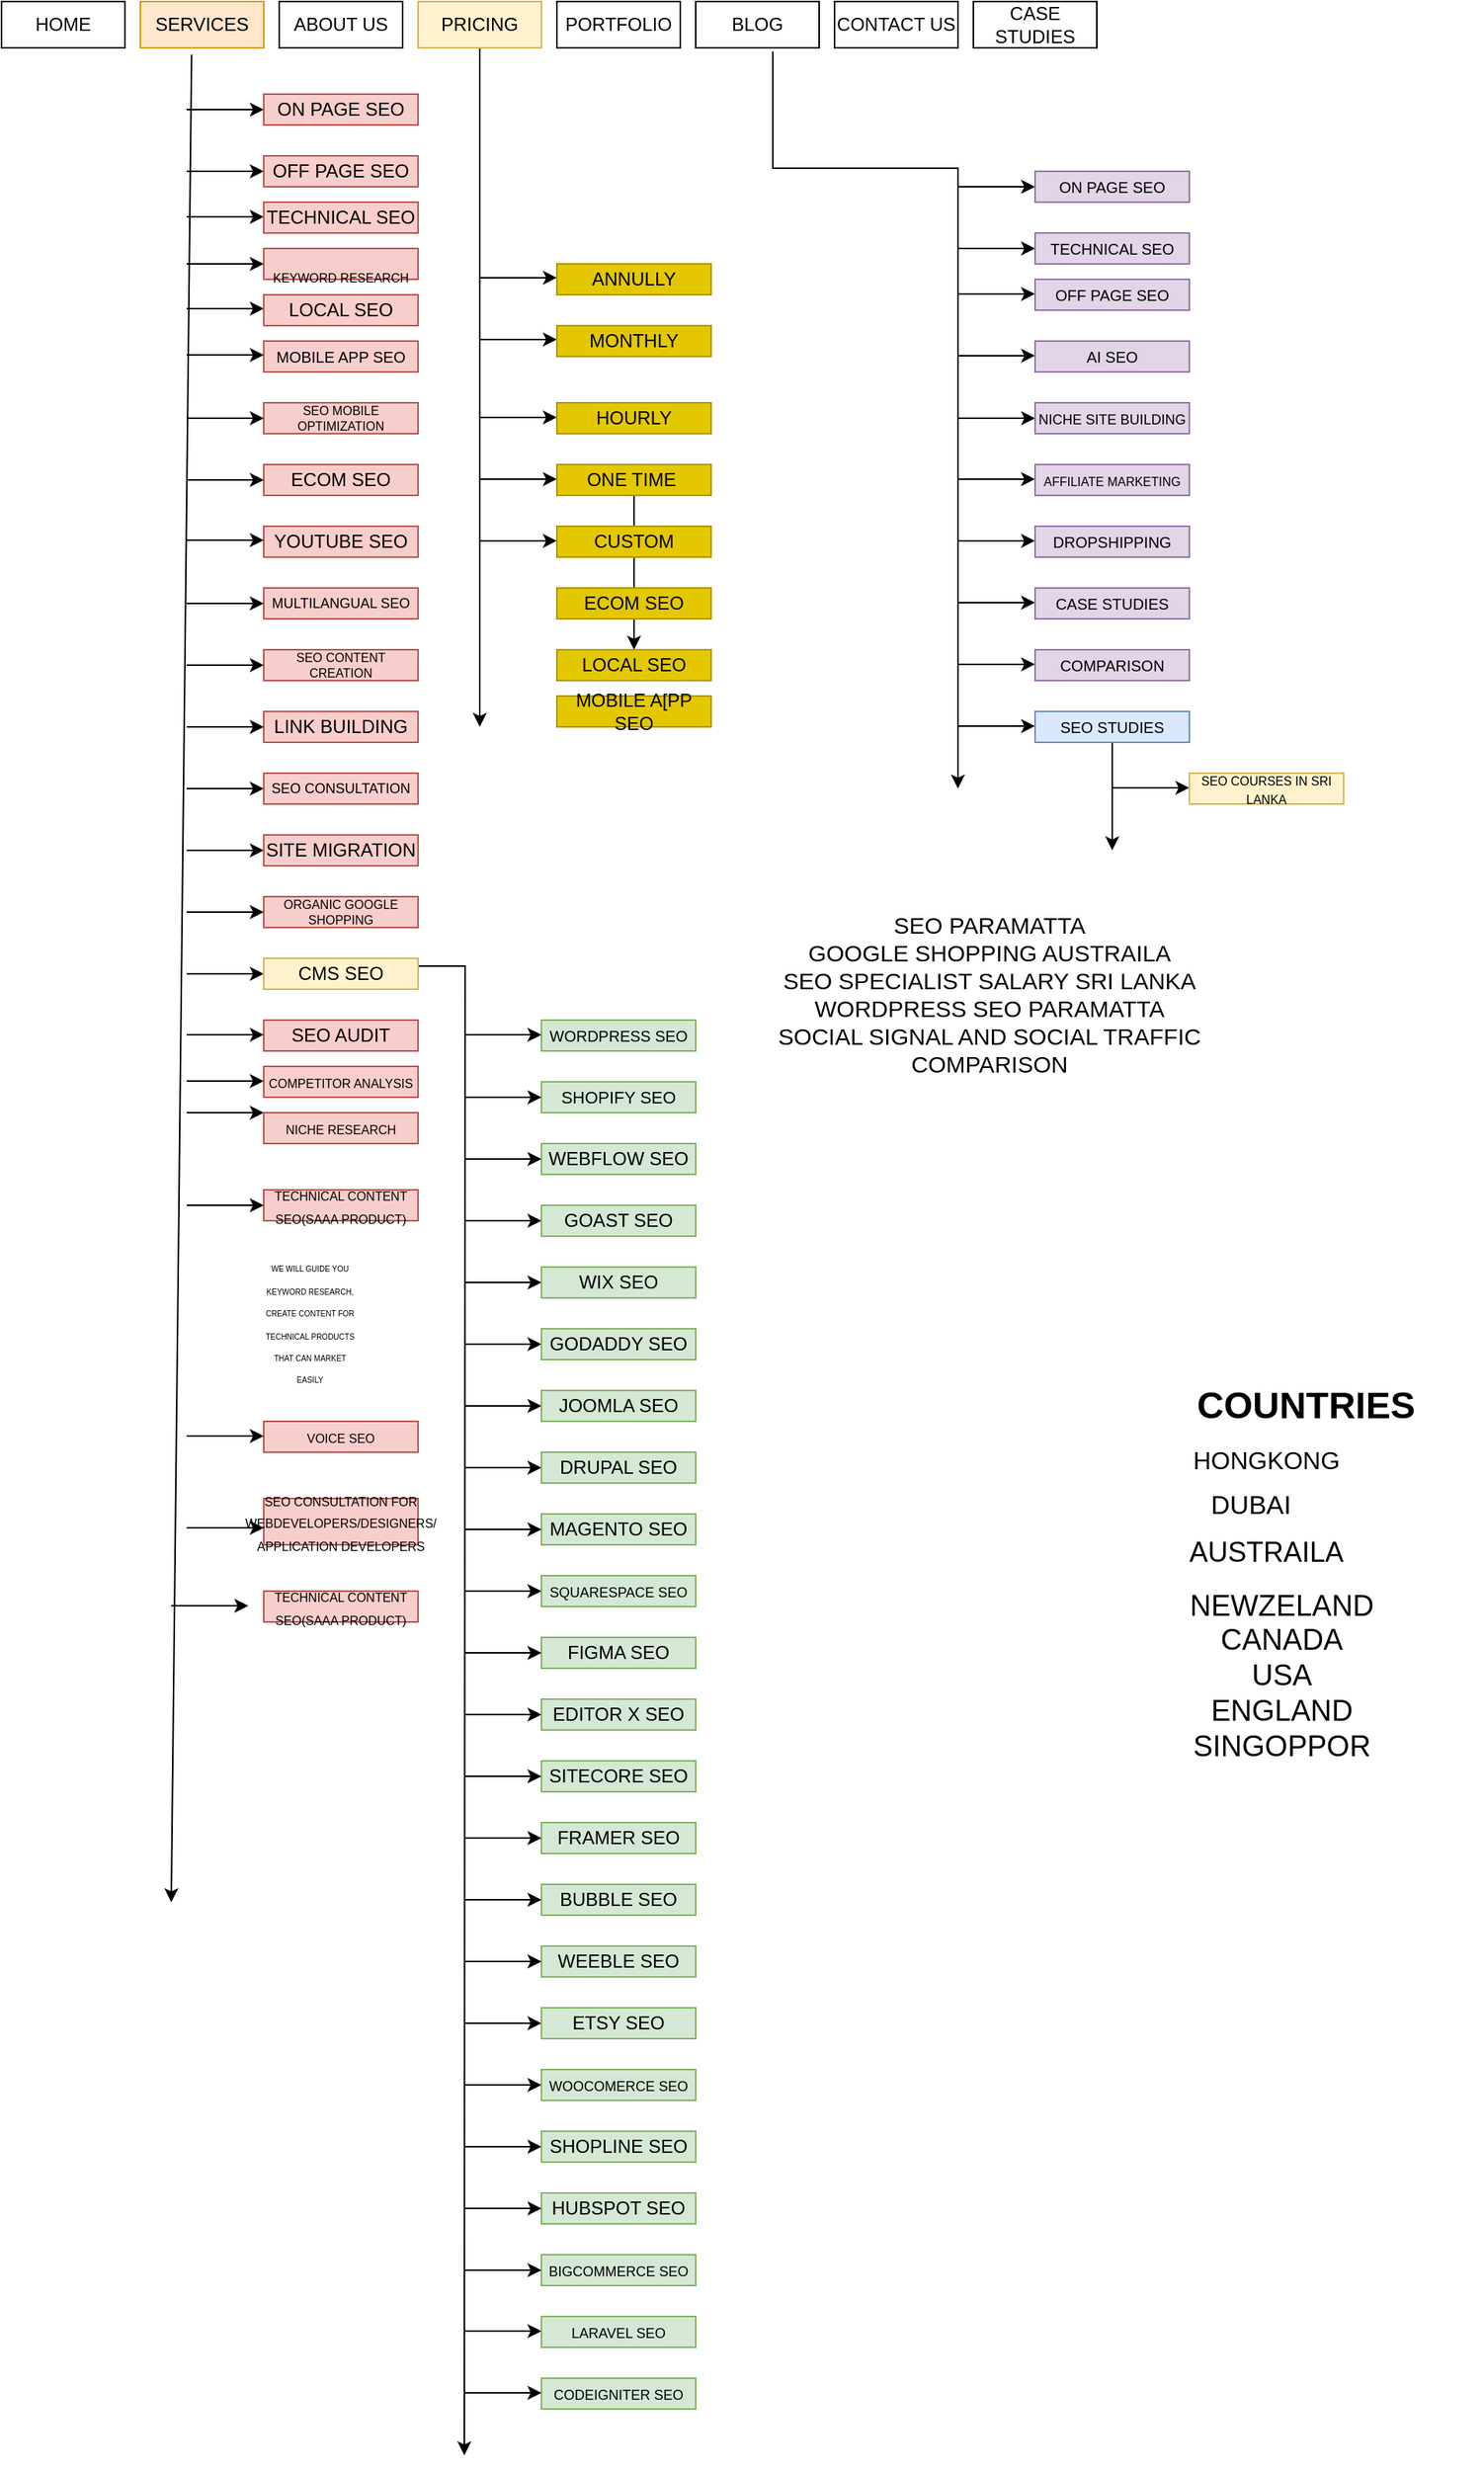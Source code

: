 <mxfile version="21.7.5" type="github">
  <diagram name="Page-1" id="RpTZslzkCFI3pRHdKqbf">
    <mxGraphModel dx="1050" dy="542" grid="1" gridSize="10" guides="1" tooltips="1" connect="1" arrows="1" fold="1" page="1" pageScale="1" pageWidth="850" pageHeight="1100" math="0" shadow="0">
      <root>
        <mxCell id="0" />
        <mxCell id="1" parent="0" />
        <mxCell id="xX3q37tiKqPKfBjapllN-1" value="HOME" style="rounded=0;whiteSpace=wrap;html=1;" parent="1" vertex="1">
          <mxGeometry x="10" y="50" width="80" height="30" as="geometry" />
        </mxCell>
        <mxCell id="xX3q37tiKqPKfBjapllN-2" value="SERVICES" style="rounded=0;whiteSpace=wrap;html=1;fillColor=#ffe6cc;strokeColor=#d79b00;" parent="1" vertex="1">
          <mxGeometry x="100" y="50" width="80" height="30" as="geometry" />
        </mxCell>
        <mxCell id="xX3q37tiKqPKfBjapllN-3" value="ABOUT US" style="rounded=0;whiteSpace=wrap;html=1;" parent="1" vertex="1">
          <mxGeometry x="190" y="50" width="80" height="30" as="geometry" />
        </mxCell>
        <mxCell id="xX3q37tiKqPKfBjapllN-167" style="edgeStyle=orthogonalEdgeStyle;rounded=0;orthogonalLoop=1;jettySize=auto;html=1;" parent="1" source="xX3q37tiKqPKfBjapllN-6" edge="1">
          <mxGeometry relative="1" as="geometry">
            <mxPoint x="320" y="520" as="targetPoint" />
          </mxGeometry>
        </mxCell>
        <mxCell id="xX3q37tiKqPKfBjapllN-6" value="PRICING" style="rounded=0;whiteSpace=wrap;html=1;fillColor=#fff2cc;strokeColor=#d6b656;" parent="1" vertex="1">
          <mxGeometry x="280" y="50" width="80" height="30" as="geometry" />
        </mxCell>
        <mxCell id="xX3q37tiKqPKfBjapllN-7" value="PORTFOLIO" style="rounded=0;whiteSpace=wrap;html=1;" parent="1" vertex="1">
          <mxGeometry x="370" y="50" width="80" height="30" as="geometry" />
        </mxCell>
        <mxCell id="xX3q37tiKqPKfBjapllN-131" style="edgeStyle=orthogonalEdgeStyle;rounded=0;orthogonalLoop=1;jettySize=auto;html=1;" parent="1" edge="1">
          <mxGeometry relative="1" as="geometry">
            <mxPoint x="630" y="560" as="targetPoint" />
            <mxPoint x="510" y="82.48" as="sourcePoint" />
            <Array as="points">
              <mxPoint x="510" y="158" />
              <mxPoint x="630" y="158" />
              <mxPoint x="630" y="530" />
            </Array>
          </mxGeometry>
        </mxCell>
        <mxCell id="xX3q37tiKqPKfBjapllN-9" value="BLOG" style="rounded=0;whiteSpace=wrap;html=1;" parent="1" vertex="1">
          <mxGeometry x="460" y="50" width="80" height="30" as="geometry" />
        </mxCell>
        <mxCell id="xX3q37tiKqPKfBjapllN-10" value="CONTACT US" style="rounded=0;whiteSpace=wrap;html=1;" parent="1" vertex="1">
          <mxGeometry x="550" y="50" width="80" height="30" as="geometry" />
        </mxCell>
        <mxCell id="xX3q37tiKqPKfBjapllN-11" value="CASE STUDIES" style="rounded=0;whiteSpace=wrap;html=1;" parent="1" vertex="1">
          <mxGeometry x="640" y="50" width="80" height="30" as="geometry" />
        </mxCell>
        <mxCell id="xX3q37tiKqPKfBjapllN-22" value="" style="endArrow=classic;html=1;rounded=0;exitX=0.415;exitY=1.147;exitDx=0;exitDy=0;exitPerimeter=0;" parent="1" source="xX3q37tiKqPKfBjapllN-2" edge="1">
          <mxGeometry width="50" height="50" relative="1" as="geometry">
            <mxPoint x="140" y="420" as="sourcePoint" />
            <mxPoint x="120" y="1281.6" as="targetPoint" />
          </mxGeometry>
        </mxCell>
        <mxCell id="xX3q37tiKqPKfBjapllN-24" value="" style="endArrow=classic;html=1;rounded=0;" parent="1" edge="1">
          <mxGeometry width="50" height="50" relative="1" as="geometry">
            <mxPoint x="130" y="120" as="sourcePoint" />
            <mxPoint x="180" y="120" as="targetPoint" />
          </mxGeometry>
        </mxCell>
        <mxCell id="xX3q37tiKqPKfBjapllN-25" value="" style="endArrow=classic;html=1;rounded=0;" parent="1" edge="1">
          <mxGeometry width="50" height="50" relative="1" as="geometry">
            <mxPoint x="130" y="160" as="sourcePoint" />
            <mxPoint x="180" y="160" as="targetPoint" />
          </mxGeometry>
        </mxCell>
        <mxCell id="xX3q37tiKqPKfBjapllN-27" value="" style="endArrow=classic;html=1;rounded=0;" parent="1" edge="1">
          <mxGeometry width="50" height="50" relative="1" as="geometry">
            <mxPoint x="130" y="249" as="sourcePoint" />
            <mxPoint x="180" y="249" as="targetPoint" />
          </mxGeometry>
        </mxCell>
        <mxCell id="xX3q37tiKqPKfBjapllN-28" value="" style="endArrow=classic;html=1;rounded=0;" parent="1" edge="1">
          <mxGeometry width="50" height="50" relative="1" as="geometry">
            <mxPoint x="130" y="189.5" as="sourcePoint" />
            <mxPoint x="180" y="189.5" as="targetPoint" />
          </mxGeometry>
        </mxCell>
        <mxCell id="xX3q37tiKqPKfBjapllN-32" value="ON PAGE SEO" style="rounded=0;whiteSpace=wrap;html=1;fillColor=#f8cecc;strokeColor=#b85450;" parent="1" vertex="1">
          <mxGeometry x="180" y="110" width="100" height="20" as="geometry" />
        </mxCell>
        <mxCell id="xX3q37tiKqPKfBjapllN-33" value="OFF PAGE SEO" style="rounded=0;whiteSpace=wrap;html=1;fillColor=#f8cecc;strokeColor=#b85450;" parent="1" vertex="1">
          <mxGeometry x="180" y="150" width="100" height="20" as="geometry" />
        </mxCell>
        <mxCell id="xX3q37tiKqPKfBjapllN-34" value="LOCAL SEO" style="rounded=0;whiteSpace=wrap;html=1;fillColor=#f8cecc;strokeColor=#b85450;" parent="1" vertex="1">
          <mxGeometry x="180" y="240" width="100" height="20" as="geometry" />
        </mxCell>
        <mxCell id="xX3q37tiKqPKfBjapllN-35" value="MULTILANGUAL SEO" style="rounded=0;whiteSpace=wrap;html=1;fontSize=9;fillColor=#f8cecc;strokeColor=#b85450;" parent="1" vertex="1">
          <mxGeometry x="180" y="430" width="100" height="20" as="geometry" />
        </mxCell>
        <mxCell id="xX3q37tiKqPKfBjapllN-36" value="YOUTUBE SEO" style="rounded=0;whiteSpace=wrap;html=1;fillColor=#f8cecc;strokeColor=#b85450;" parent="1" vertex="1">
          <mxGeometry x="180" y="390" width="100" height="20" as="geometry" />
        </mxCell>
        <mxCell id="xX3q37tiKqPKfBjapllN-37" value="TECHNICAL SEO" style="rounded=0;whiteSpace=wrap;html=1;fillColor=#f8cecc;strokeColor=#b85450;" parent="1" vertex="1">
          <mxGeometry x="180" y="180" width="100" height="20" as="geometry" />
        </mxCell>
        <mxCell id="xX3q37tiKqPKfBjapllN-38" value="ECOM SEO" style="rounded=0;whiteSpace=wrap;html=1;fillColor=#f8cecc;strokeColor=#b85450;" parent="1" vertex="1">
          <mxGeometry x="180" y="350" width="100" height="20" as="geometry" />
        </mxCell>
        <mxCell id="xX3q37tiKqPKfBjapllN-39" value="LINK BUILDING" style="rounded=0;whiteSpace=wrap;html=1;fillColor=#f8cecc;strokeColor=#b85450;" parent="1" vertex="1">
          <mxGeometry x="180" y="510" width="100" height="20" as="geometry" />
        </mxCell>
        <mxCell id="xX3q37tiKqPKfBjapllN-40" value="SEO MOBILE OPTIMIZATION" style="rounded=0;whiteSpace=wrap;html=1;fontSize=8;fillColor=#f8cecc;strokeColor=#b85450;" parent="1" vertex="1">
          <mxGeometry x="180" y="310" width="100" height="20" as="geometry" />
        </mxCell>
        <mxCell id="xX3q37tiKqPKfBjapllN-41" value="SEO CONTENT CREATION" style="rounded=0;whiteSpace=wrap;html=1;fontSize=8;fillColor=#f8cecc;strokeColor=#b85450;" parent="1" vertex="1">
          <mxGeometry x="180" y="470" width="100" height="20" as="geometry" />
        </mxCell>
        <mxCell id="xX3q37tiKqPKfBjapllN-42" value="MOBILE APP SEO" style="rounded=0;whiteSpace=wrap;html=1;fontSize=10;fillColor=#f8cecc;strokeColor=#b85450;" parent="1" vertex="1">
          <mxGeometry x="180" y="270" width="100" height="20" as="geometry" />
        </mxCell>
        <mxCell id="xX3q37tiKqPKfBjapllN-43" value="" style="endArrow=classic;html=1;rounded=0;" parent="1" edge="1">
          <mxGeometry width="50" height="50" relative="1" as="geometry">
            <mxPoint x="130" y="279" as="sourcePoint" />
            <mxPoint x="180" y="279" as="targetPoint" />
          </mxGeometry>
        </mxCell>
        <mxCell id="xX3q37tiKqPKfBjapllN-44" value="" style="endArrow=classic;html=1;rounded=0;" parent="1" edge="1">
          <mxGeometry width="50" height="50" relative="1" as="geometry">
            <mxPoint x="130" y="399" as="sourcePoint" />
            <mxPoint x="180" y="399" as="targetPoint" />
          </mxGeometry>
        </mxCell>
        <mxCell id="xX3q37tiKqPKfBjapllN-45" value="" style="endArrow=classic;html=1;rounded=0;" parent="1" edge="1">
          <mxGeometry width="50" height="50" relative="1" as="geometry">
            <mxPoint x="130" y="440" as="sourcePoint" />
            <mxPoint x="180" y="440" as="targetPoint" />
          </mxGeometry>
        </mxCell>
        <mxCell id="xX3q37tiKqPKfBjapllN-46" value="" style="endArrow=classic;html=1;rounded=0;" parent="1" edge="1">
          <mxGeometry width="50" height="50" relative="1" as="geometry">
            <mxPoint x="130" y="320" as="sourcePoint" />
            <mxPoint x="180" y="320" as="targetPoint" />
          </mxGeometry>
        </mxCell>
        <mxCell id="xX3q37tiKqPKfBjapllN-47" value="" style="endArrow=classic;html=1;rounded=0;" parent="1" edge="1">
          <mxGeometry width="50" height="50" relative="1" as="geometry">
            <mxPoint x="130" y="360" as="sourcePoint" />
            <mxPoint x="180" y="360" as="targetPoint" />
          </mxGeometry>
        </mxCell>
        <mxCell id="xX3q37tiKqPKfBjapllN-48" value="" style="endArrow=classic;html=1;rounded=0;" parent="1" edge="1">
          <mxGeometry width="50" height="50" relative="1" as="geometry">
            <mxPoint x="130" y="480" as="sourcePoint" />
            <mxPoint x="180" y="480" as="targetPoint" />
          </mxGeometry>
        </mxCell>
        <mxCell id="xX3q37tiKqPKfBjapllN-49" value="" style="endArrow=classic;html=1;rounded=0;" parent="1" edge="1">
          <mxGeometry width="50" height="50" relative="1" as="geometry">
            <mxPoint x="130" y="520" as="sourcePoint" />
            <mxPoint x="180" y="520" as="targetPoint" />
          </mxGeometry>
        </mxCell>
        <mxCell id="xX3q37tiKqPKfBjapllN-50" value="" style="endArrow=classic;html=1;rounded=0;" parent="1" edge="1">
          <mxGeometry width="50" height="50" relative="1" as="geometry">
            <mxPoint x="130" y="560" as="sourcePoint" />
            <mxPoint x="180" y="560" as="targetPoint" />
          </mxGeometry>
        </mxCell>
        <mxCell id="xX3q37tiKqPKfBjapllN-52" value="" style="endArrow=classic;html=1;rounded=0;" parent="1" edge="1">
          <mxGeometry width="50" height="50" relative="1" as="geometry">
            <mxPoint x="130" y="640" as="sourcePoint" />
            <mxPoint x="180" y="640" as="targetPoint" />
          </mxGeometry>
        </mxCell>
        <mxCell id="xX3q37tiKqPKfBjapllN-53" value="" style="endArrow=classic;html=1;rounded=0;" parent="1" edge="1">
          <mxGeometry width="50" height="50" relative="1" as="geometry">
            <mxPoint x="130" y="600" as="sourcePoint" />
            <mxPoint x="180" y="600" as="targetPoint" />
          </mxGeometry>
        </mxCell>
        <mxCell id="xX3q37tiKqPKfBjapllN-54" value="" style="endArrow=classic;html=1;rounded=0;" parent="1" edge="1">
          <mxGeometry width="50" height="50" relative="1" as="geometry">
            <mxPoint x="130" y="680" as="sourcePoint" />
            <mxPoint x="180" y="680" as="targetPoint" />
          </mxGeometry>
        </mxCell>
        <mxCell id="xX3q37tiKqPKfBjapllN-55" value="WORDPRESS SEO" style="rounded=0;whiteSpace=wrap;html=1;fontSize=10;fillColor=#d5e8d4;strokeColor=#82b366;" parent="1" vertex="1">
          <mxGeometry x="360" y="710" width="100" height="20" as="geometry" />
        </mxCell>
        <mxCell id="xX3q37tiKqPKfBjapllN-56" value="SHOPIFY SEO" style="rounded=0;whiteSpace=wrap;html=1;fontSize=11;fillColor=#d5e8d4;strokeColor=#82b366;" parent="1" vertex="1">
          <mxGeometry x="360" y="750" width="100" height="20" as="geometry" />
        </mxCell>
        <mxCell id="xX3q37tiKqPKfBjapllN-57" value="SEO CONSULTATION" style="rounded=0;whiteSpace=wrap;html=1;fontSize=9;fillColor=#f8cecc;strokeColor=#b85450;" parent="1" vertex="1">
          <mxGeometry x="180" y="550" width="100" height="20" as="geometry" />
        </mxCell>
        <mxCell id="xX3q37tiKqPKfBjapllN-58" value="SITE MIGRATION" style="rounded=0;whiteSpace=wrap;html=1;fillColor=#f8cecc;strokeColor=#b85450;" parent="1" vertex="1">
          <mxGeometry x="180" y="590" width="100" height="20" as="geometry" />
        </mxCell>
        <mxCell id="xX3q37tiKqPKfBjapllN-59" value="ORGANIC GOOGLE SHOPPING" style="rounded=0;whiteSpace=wrap;html=1;fontSize=8;fillColor=#f8cecc;strokeColor=#b85450;" parent="1" vertex="1">
          <mxGeometry x="180" y="630" width="100" height="20" as="geometry" />
        </mxCell>
        <mxCell id="xX3q37tiKqPKfBjapllN-115" style="edgeStyle=orthogonalEdgeStyle;rounded=0;orthogonalLoop=1;jettySize=auto;html=1;exitX=1;exitY=0.25;exitDx=0;exitDy=0;" parent="1" source="xX3q37tiKqPKfBjapllN-60" edge="1">
          <mxGeometry relative="1" as="geometry">
            <mxPoint x="310" y="1640" as="targetPoint" />
          </mxGeometry>
        </mxCell>
        <mxCell id="xX3q37tiKqPKfBjapllN-60" value="CMS SEO" style="rounded=0;whiteSpace=wrap;html=1;fillColor=#fff2cc;strokeColor=#d6b656;" parent="1" vertex="1">
          <mxGeometry x="180" y="670" width="100" height="20" as="geometry" />
        </mxCell>
        <mxCell id="xX3q37tiKqPKfBjapllN-61" value="WEBFLOW SEO" style="rounded=0;whiteSpace=wrap;html=1;fillColor=#d5e8d4;strokeColor=#82b366;" parent="1" vertex="1">
          <mxGeometry x="360" y="790" width="100" height="20" as="geometry" />
        </mxCell>
        <mxCell id="xX3q37tiKqPKfBjapllN-68" value="" style="endArrow=classic;html=1;rounded=0;" parent="1" edge="1">
          <mxGeometry width="50" height="50" relative="1" as="geometry">
            <mxPoint x="310" y="719.5" as="sourcePoint" />
            <mxPoint x="360" y="719.5" as="targetPoint" />
          </mxGeometry>
        </mxCell>
        <mxCell id="xX3q37tiKqPKfBjapllN-70" value="" style="endArrow=classic;html=1;rounded=0;" parent="1" edge="1">
          <mxGeometry width="50" height="50" relative="1" as="geometry">
            <mxPoint x="310" y="760" as="sourcePoint" />
            <mxPoint x="360" y="760" as="targetPoint" />
          </mxGeometry>
        </mxCell>
        <mxCell id="xX3q37tiKqPKfBjapllN-71" value="" style="endArrow=classic;html=1;rounded=0;" parent="1" edge="1">
          <mxGeometry width="50" height="50" relative="1" as="geometry">
            <mxPoint x="310" y="800" as="sourcePoint" />
            <mxPoint x="360" y="800" as="targetPoint" />
          </mxGeometry>
        </mxCell>
        <mxCell id="xX3q37tiKqPKfBjapllN-72" value="" style="endArrow=classic;html=1;rounded=0;" parent="1" edge="1">
          <mxGeometry width="50" height="50" relative="1" as="geometry">
            <mxPoint x="310" y="840" as="sourcePoint" />
            <mxPoint x="360" y="840" as="targetPoint" />
          </mxGeometry>
        </mxCell>
        <mxCell id="xX3q37tiKqPKfBjapllN-73" value="" style="endArrow=classic;html=1;rounded=0;" parent="1" edge="1">
          <mxGeometry width="50" height="50" relative="1" as="geometry">
            <mxPoint x="310" y="880" as="sourcePoint" />
            <mxPoint x="360" y="880" as="targetPoint" />
          </mxGeometry>
        </mxCell>
        <mxCell id="xX3q37tiKqPKfBjapllN-74" value="" style="endArrow=classic;html=1;rounded=0;" parent="1" edge="1">
          <mxGeometry width="50" height="50" relative="1" as="geometry">
            <mxPoint x="310" y="1400" as="sourcePoint" />
            <mxPoint x="360" y="1400" as="targetPoint" />
          </mxGeometry>
        </mxCell>
        <mxCell id="xX3q37tiKqPKfBjapllN-75" value="" style="endArrow=classic;html=1;rounded=0;" parent="1" edge="1">
          <mxGeometry width="50" height="50" relative="1" as="geometry">
            <mxPoint x="310" y="1440" as="sourcePoint" />
            <mxPoint x="360" y="1440" as="targetPoint" />
          </mxGeometry>
        </mxCell>
        <mxCell id="xX3q37tiKqPKfBjapllN-77" value="" style="endArrow=classic;html=1;rounded=0;" parent="1" edge="1">
          <mxGeometry width="50" height="50" relative="1" as="geometry">
            <mxPoint x="310" y="1360" as="sourcePoint" />
            <mxPoint x="360" y="1360" as="targetPoint" />
          </mxGeometry>
        </mxCell>
        <mxCell id="xX3q37tiKqPKfBjapllN-78" value="" style="endArrow=classic;html=1;rounded=0;" parent="1" edge="1">
          <mxGeometry width="50" height="50" relative="1" as="geometry">
            <mxPoint x="310" y="1000" as="sourcePoint" />
            <mxPoint x="360" y="1000" as="targetPoint" />
          </mxGeometry>
        </mxCell>
        <mxCell id="xX3q37tiKqPKfBjapllN-79" value="" style="endArrow=classic;html=1;rounded=0;" parent="1" edge="1">
          <mxGeometry width="50" height="50" relative="1" as="geometry">
            <mxPoint x="310" y="960" as="sourcePoint" />
            <mxPoint x="360" y="960" as="targetPoint" />
          </mxGeometry>
        </mxCell>
        <mxCell id="xX3q37tiKqPKfBjapllN-80" value="" style="endArrow=classic;html=1;rounded=0;" parent="1" edge="1">
          <mxGeometry width="50" height="50" relative="1" as="geometry">
            <mxPoint x="310" y="920" as="sourcePoint" />
            <mxPoint x="360" y="920" as="targetPoint" />
          </mxGeometry>
        </mxCell>
        <mxCell id="xX3q37tiKqPKfBjapllN-83" value="GOAST SEO" style="rounded=0;whiteSpace=wrap;html=1;fillColor=#d5e8d4;strokeColor=#82b366;" parent="1" vertex="1">
          <mxGeometry x="360" y="830" width="100" height="20" as="geometry" />
        </mxCell>
        <mxCell id="xX3q37tiKqPKfBjapllN-84" value="WIX SEO" style="rounded=0;whiteSpace=wrap;html=1;fillColor=#d5e8d4;strokeColor=#82b366;" parent="1" vertex="1">
          <mxGeometry x="360" y="870" width="100" height="20" as="geometry" />
        </mxCell>
        <mxCell id="xX3q37tiKqPKfBjapllN-85" value="GODADDY SEO" style="rounded=0;whiteSpace=wrap;html=1;fillColor=#d5e8d4;strokeColor=#82b366;" parent="1" vertex="1">
          <mxGeometry x="360" y="910" width="100" height="20" as="geometry" />
        </mxCell>
        <mxCell id="xX3q37tiKqPKfBjapllN-86" value="JOOMLA SEO" style="rounded=0;whiteSpace=wrap;html=1;fillColor=#d5e8d4;strokeColor=#82b366;" parent="1" vertex="1">
          <mxGeometry x="360" y="950" width="100" height="20" as="geometry" />
        </mxCell>
        <mxCell id="xX3q37tiKqPKfBjapllN-87" value="DRUPAL SEO" style="rounded=0;whiteSpace=wrap;html=1;fillColor=#d5e8d4;strokeColor=#82b366;" parent="1" vertex="1">
          <mxGeometry x="360" y="990" width="100" height="20" as="geometry" />
        </mxCell>
        <mxCell id="xX3q37tiKqPKfBjapllN-93" value="MAGENTO SEO" style="rounded=0;whiteSpace=wrap;html=1;fillColor=#d5e8d4;strokeColor=#82b366;" parent="1" vertex="1">
          <mxGeometry x="360" y="1030" width="100" height="20" as="geometry" />
        </mxCell>
        <mxCell id="xX3q37tiKqPKfBjapllN-94" value="&lt;font style=&quot;font-size: 9px;&quot;&gt;SQUARESPACE SEO&lt;/font&gt;" style="rounded=0;whiteSpace=wrap;html=1;fillColor=#d5e8d4;strokeColor=#82b366;" parent="1" vertex="1">
          <mxGeometry x="360" y="1070" width="100" height="20" as="geometry" />
        </mxCell>
        <mxCell id="xX3q37tiKqPKfBjapllN-95" value="SITECORE SEO" style="rounded=0;whiteSpace=wrap;html=1;fillColor=#d5e8d4;strokeColor=#82b366;" parent="1" vertex="1">
          <mxGeometry x="360" y="1190" width="100" height="20" as="geometry" />
        </mxCell>
        <mxCell id="xX3q37tiKqPKfBjapllN-96" value="BUBBLE SEO" style="rounded=0;whiteSpace=wrap;html=1;fillColor=#d5e8d4;strokeColor=#82b366;" parent="1" vertex="1">
          <mxGeometry x="360" y="1270" width="100" height="20" as="geometry" />
        </mxCell>
        <mxCell id="xX3q37tiKqPKfBjapllN-97" value="FIGMA SEO" style="rounded=0;whiteSpace=wrap;html=1;fillColor=#d5e8d4;strokeColor=#82b366;" parent="1" vertex="1">
          <mxGeometry x="360" y="1110" width="100" height="20" as="geometry" />
        </mxCell>
        <mxCell id="xX3q37tiKqPKfBjapllN-98" value="ETSY SEO" style="rounded=0;whiteSpace=wrap;html=1;fillColor=#d5e8d4;strokeColor=#82b366;" parent="1" vertex="1">
          <mxGeometry x="360" y="1350" width="100" height="20" as="geometry" />
        </mxCell>
        <mxCell id="xX3q37tiKqPKfBjapllN-99" value="WEEBLE SEO" style="rounded=0;whiteSpace=wrap;html=1;fillColor=#d5e8d4;strokeColor=#82b366;" parent="1" vertex="1">
          <mxGeometry x="360" y="1310" width="100" height="20" as="geometry" />
        </mxCell>
        <mxCell id="xX3q37tiKqPKfBjapllN-100" value="EDITOR X SEO" style="rounded=0;whiteSpace=wrap;html=1;fillColor=#d5e8d4;strokeColor=#82b366;" parent="1" vertex="1">
          <mxGeometry x="360" y="1150" width="100" height="20" as="geometry" />
        </mxCell>
        <mxCell id="xX3q37tiKqPKfBjapllN-101" value="FRAMER SEO" style="rounded=0;whiteSpace=wrap;html=1;fillColor=#d5e8d4;strokeColor=#82b366;" parent="1" vertex="1">
          <mxGeometry x="360" y="1230" width="100" height="20" as="geometry" />
        </mxCell>
        <mxCell id="xX3q37tiKqPKfBjapllN-104" value="" style="endArrow=classic;html=1;rounded=0;" parent="1" edge="1">
          <mxGeometry width="50" height="50" relative="1" as="geometry">
            <mxPoint x="310" y="1320" as="sourcePoint" />
            <mxPoint x="360" y="1320" as="targetPoint" />
          </mxGeometry>
        </mxCell>
        <mxCell id="xX3q37tiKqPKfBjapllN-105" value="" style="endArrow=classic;html=1;rounded=0;" parent="1" edge="1">
          <mxGeometry width="50" height="50" relative="1" as="geometry">
            <mxPoint x="310" y="1280" as="sourcePoint" />
            <mxPoint x="360" y="1280" as="targetPoint" />
          </mxGeometry>
        </mxCell>
        <mxCell id="xX3q37tiKqPKfBjapllN-106" value="" style="endArrow=classic;html=1;rounded=0;" parent="1" edge="1">
          <mxGeometry width="50" height="50" relative="1" as="geometry">
            <mxPoint x="310" y="1040" as="sourcePoint" />
            <mxPoint x="360" y="1040" as="targetPoint" />
          </mxGeometry>
        </mxCell>
        <mxCell id="xX3q37tiKqPKfBjapllN-107" value="" style="endArrow=classic;html=1;rounded=0;" parent="1" edge="1">
          <mxGeometry width="50" height="50" relative="1" as="geometry">
            <mxPoint x="310" y="1240" as="sourcePoint" />
            <mxPoint x="360" y="1240" as="targetPoint" />
          </mxGeometry>
        </mxCell>
        <mxCell id="xX3q37tiKqPKfBjapllN-108" value="" style="endArrow=classic;html=1;rounded=0;" parent="1" edge="1">
          <mxGeometry width="50" height="50" relative="1" as="geometry">
            <mxPoint x="310" y="1200" as="sourcePoint" />
            <mxPoint x="360" y="1200" as="targetPoint" />
          </mxGeometry>
        </mxCell>
        <mxCell id="xX3q37tiKqPKfBjapllN-109" value="" style="endArrow=classic;html=1;rounded=0;" parent="1" edge="1">
          <mxGeometry width="50" height="50" relative="1" as="geometry">
            <mxPoint x="310" y="1160" as="sourcePoint" />
            <mxPoint x="360" y="1160" as="targetPoint" />
          </mxGeometry>
        </mxCell>
        <mxCell id="xX3q37tiKqPKfBjapllN-110" value="" style="endArrow=classic;html=1;rounded=0;" parent="1" edge="1">
          <mxGeometry width="50" height="50" relative="1" as="geometry">
            <mxPoint x="310" y="1080" as="sourcePoint" />
            <mxPoint x="360" y="1080" as="targetPoint" />
          </mxGeometry>
        </mxCell>
        <mxCell id="xX3q37tiKqPKfBjapllN-111" value="" style="endArrow=classic;html=1;rounded=0;" parent="1" edge="1">
          <mxGeometry width="50" height="50" relative="1" as="geometry">
            <mxPoint x="310" y="1120" as="sourcePoint" />
            <mxPoint x="360" y="1120" as="targetPoint" />
          </mxGeometry>
        </mxCell>
        <mxCell id="xX3q37tiKqPKfBjapllN-118" value="&lt;font style=&quot;font-size: 9px;&quot;&gt;WOOCOMERCE SEO&lt;/font&gt;" style="rounded=0;whiteSpace=wrap;html=1;fillColor=#d5e8d4;strokeColor=#82b366;" parent="1" vertex="1">
          <mxGeometry x="360" y="1390" width="100" height="20" as="geometry" />
        </mxCell>
        <mxCell id="xX3q37tiKqPKfBjapllN-119" value="SHOPLINE SEO" style="rounded=0;whiteSpace=wrap;html=1;fillColor=#d5e8d4;strokeColor=#82b366;" parent="1" vertex="1">
          <mxGeometry x="360" y="1430" width="100" height="20" as="geometry" />
        </mxCell>
        <mxCell id="xX3q37tiKqPKfBjapllN-120" value="HUBSPOT SEO" style="rounded=0;whiteSpace=wrap;html=1;fillColor=#d5e8d4;strokeColor=#82b366;" parent="1" vertex="1">
          <mxGeometry x="360" y="1470" width="100" height="20" as="geometry" />
        </mxCell>
        <mxCell id="xX3q37tiKqPKfBjapllN-121" value="&lt;font style=&quot;font-size: 9px;&quot;&gt;BIGCOMMERCE SEO&lt;/font&gt;" style="rounded=0;whiteSpace=wrap;html=1;fillColor=#d5e8d4;strokeColor=#82b366;" parent="1" vertex="1">
          <mxGeometry x="360" y="1510" width="100" height="20" as="geometry" />
        </mxCell>
        <mxCell id="xX3q37tiKqPKfBjapllN-123" value="" style="endArrow=classic;html=1;rounded=0;" parent="1" edge="1">
          <mxGeometry width="50" height="50" relative="1" as="geometry">
            <mxPoint x="310" y="1480" as="sourcePoint" />
            <mxPoint x="360" y="1480" as="targetPoint" />
          </mxGeometry>
        </mxCell>
        <mxCell id="xX3q37tiKqPKfBjapllN-124" value="" style="endArrow=classic;html=1;rounded=0;" parent="1" edge="1">
          <mxGeometry width="50" height="50" relative="1" as="geometry">
            <mxPoint x="310" y="1520" as="sourcePoint" />
            <mxPoint x="360" y="1520" as="targetPoint" />
          </mxGeometry>
        </mxCell>
        <mxCell id="xX3q37tiKqPKfBjapllN-133" value="" style="endArrow=classic;html=1;rounded=0;" parent="1" edge="1">
          <mxGeometry width="50" height="50" relative="1" as="geometry">
            <mxPoint x="630" y="170" as="sourcePoint" />
            <mxPoint x="680" y="170" as="targetPoint" />
          </mxGeometry>
        </mxCell>
        <mxCell id="xX3q37tiKqPKfBjapllN-134" value="" style="endArrow=classic;html=1;rounded=0;" parent="1" edge="1">
          <mxGeometry width="50" height="50" relative="1" as="geometry">
            <mxPoint x="630" y="210" as="sourcePoint" />
            <mxPoint x="680" y="210" as="targetPoint" />
          </mxGeometry>
        </mxCell>
        <mxCell id="xX3q37tiKqPKfBjapllN-135" value="" style="endArrow=classic;html=1;rounded=0;" parent="1" edge="1">
          <mxGeometry width="50" height="50" relative="1" as="geometry">
            <mxPoint x="630" y="239.47" as="sourcePoint" />
            <mxPoint x="680" y="239.47" as="targetPoint" />
          </mxGeometry>
        </mxCell>
        <mxCell id="xX3q37tiKqPKfBjapllN-136" value="" style="endArrow=classic;html=1;rounded=0;" parent="1" edge="1">
          <mxGeometry width="50" height="50" relative="1" as="geometry">
            <mxPoint x="630" y="359.47" as="sourcePoint" />
            <mxPoint x="680" y="359.47" as="targetPoint" />
          </mxGeometry>
        </mxCell>
        <mxCell id="xX3q37tiKqPKfBjapllN-137" value="" style="endArrow=classic;html=1;rounded=0;" parent="1" edge="1">
          <mxGeometry width="50" height="50" relative="1" as="geometry">
            <mxPoint x="630" y="399.47" as="sourcePoint" />
            <mxPoint x="680" y="399.47" as="targetPoint" />
          </mxGeometry>
        </mxCell>
        <mxCell id="xX3q37tiKqPKfBjapllN-138" value="" style="endArrow=classic;html=1;rounded=0;" parent="1" edge="1">
          <mxGeometry width="50" height="50" relative="1" as="geometry">
            <mxPoint x="630" y="439.47" as="sourcePoint" />
            <mxPoint x="680" y="439.47" as="targetPoint" />
          </mxGeometry>
        </mxCell>
        <mxCell id="xX3q37tiKqPKfBjapllN-139" value="" style="endArrow=classic;html=1;rounded=0;" parent="1" edge="1">
          <mxGeometry width="50" height="50" relative="1" as="geometry">
            <mxPoint x="630" y="479.47" as="sourcePoint" />
            <mxPoint x="680" y="479.47" as="targetPoint" />
          </mxGeometry>
        </mxCell>
        <mxCell id="xX3q37tiKqPKfBjapllN-140" value="" style="endArrow=classic;html=1;rounded=0;" parent="1" edge="1">
          <mxGeometry width="50" height="50" relative="1" as="geometry">
            <mxPoint x="630" y="519.47" as="sourcePoint" />
            <mxPoint x="680" y="519.47" as="targetPoint" />
          </mxGeometry>
        </mxCell>
        <mxCell id="xX3q37tiKqPKfBjapllN-141" value="" style="endArrow=classic;html=1;rounded=0;" parent="1" edge="1">
          <mxGeometry width="50" height="50" relative="1" as="geometry">
            <mxPoint x="630" y="279.47" as="sourcePoint" />
            <mxPoint x="680" y="279.47" as="targetPoint" />
          </mxGeometry>
        </mxCell>
        <mxCell id="xX3q37tiKqPKfBjapllN-142" value="" style="endArrow=classic;html=1;rounded=0;" parent="1" edge="1">
          <mxGeometry width="50" height="50" relative="1" as="geometry">
            <mxPoint x="630" y="320" as="sourcePoint" />
            <mxPoint x="680" y="320" as="targetPoint" />
          </mxGeometry>
        </mxCell>
        <mxCell id="xX3q37tiKqPKfBjapllN-143" value="ON PAGE SEO" style="rounded=0;whiteSpace=wrap;html=1;fontSize=10;fillColor=#e1d5e7;strokeColor=#9673a6;" parent="1" vertex="1">
          <mxGeometry x="680" y="160" width="100" height="20" as="geometry" />
        </mxCell>
        <mxCell id="xX3q37tiKqPKfBjapllN-144" value="COMPARISON" style="rounded=0;whiteSpace=wrap;html=1;fontSize=10;fillColor=#e1d5e7;strokeColor=#9673a6;" parent="1" vertex="1">
          <mxGeometry x="680" y="470" width="100" height="20" as="geometry" />
        </mxCell>
        <mxCell id="xX3q37tiKqPKfBjapllN-145" value="AI SEO" style="rounded=0;whiteSpace=wrap;html=1;fontSize=10;fillColor=#e1d5e7;strokeColor=#9673a6;" parent="1" vertex="1">
          <mxGeometry x="680" y="270" width="100" height="20" as="geometry" />
        </mxCell>
        <mxCell id="xX3q37tiKqPKfBjapllN-146" value="OFF PAGE SEO" style="rounded=0;whiteSpace=wrap;html=1;fontSize=10;fillColor=#e1d5e7;strokeColor=#9673a6;" parent="1" vertex="1">
          <mxGeometry x="680" y="230" width="100" height="20" as="geometry" />
        </mxCell>
        <mxCell id="xX3q37tiKqPKfBjapllN-147" value="&lt;font style=&quot;font-size: 9px;&quot;&gt;NICHE SITE BUILDING&lt;/font&gt;" style="rounded=0;whiteSpace=wrap;html=1;fontSize=10;fillColor=#e1d5e7;strokeColor=#9673a6;movable=1;resizable=1;rotatable=1;deletable=1;editable=1;locked=0;connectable=1;" parent="1" vertex="1">
          <mxGeometry x="680" y="310" width="100" height="20" as="geometry" />
        </mxCell>
        <mxCell id="xX3q37tiKqPKfBjapllN-148" value="&lt;font style=&quot;font-size: 8px;&quot;&gt;AFFILIATE MARKETING&lt;/font&gt;" style="rounded=0;whiteSpace=wrap;html=1;fontSize=10;fillColor=#e1d5e7;strokeColor=#9673a6;movable=1;resizable=1;rotatable=1;deletable=1;editable=1;locked=0;connectable=1;" parent="1" vertex="1">
          <mxGeometry x="680" y="350" width="100" height="20" as="geometry" />
        </mxCell>
        <mxCell id="xX3q37tiKqPKfBjapllN-149" value="DROPSHIPPING" style="rounded=0;whiteSpace=wrap;html=1;fontSize=10;fillColor=#e1d5e7;strokeColor=#9673a6;movable=1;resizable=1;rotatable=1;deletable=1;editable=1;locked=0;connectable=1;" parent="1" vertex="1">
          <mxGeometry x="680" y="390" width="100" height="20" as="geometry" />
        </mxCell>
        <mxCell id="xX3q37tiKqPKfBjapllN-150" value="CASE STUDIES" style="rounded=0;whiteSpace=wrap;html=1;fontSize=10;fillColor=#e1d5e7;strokeColor=#9673a6;movable=1;resizable=1;rotatable=1;deletable=1;editable=1;locked=0;connectable=1;" parent="1" vertex="1">
          <mxGeometry x="680" y="430" width="100" height="20" as="geometry" />
        </mxCell>
        <mxCell id="xX3q37tiKqPKfBjapllN-153" value="TECHNICAL SEO" style="rounded=0;whiteSpace=wrap;html=1;fontSize=10;fillColor=#e1d5e7;strokeColor=#9673a6;" parent="1" vertex="1">
          <mxGeometry x="680" y="200" width="100" height="20" as="geometry" />
        </mxCell>
        <mxCell id="xX3q37tiKqPKfBjapllN-155" style="edgeStyle=orthogonalEdgeStyle;rounded=0;orthogonalLoop=1;jettySize=auto;html=1;" parent="1" source="xX3q37tiKqPKfBjapllN-154" edge="1">
          <mxGeometry relative="1" as="geometry">
            <mxPoint x="730" y="600" as="targetPoint" />
          </mxGeometry>
        </mxCell>
        <mxCell id="xX3q37tiKqPKfBjapllN-154" value="SEO STUDIES" style="rounded=0;whiteSpace=wrap;html=1;fontSize=10;fillColor=#dae8fc;strokeColor=#6c8ebf;" parent="1" vertex="1">
          <mxGeometry x="680" y="510" width="100" height="20" as="geometry" />
        </mxCell>
        <mxCell id="xX3q37tiKqPKfBjapllN-156" value="" style="endArrow=classic;html=1;rounded=0;" parent="1" edge="1">
          <mxGeometry width="50" height="50" relative="1" as="geometry">
            <mxPoint x="730" y="559.47" as="sourcePoint" />
            <mxPoint x="780" y="559.47" as="targetPoint" />
          </mxGeometry>
        </mxCell>
        <mxCell id="xX3q37tiKqPKfBjapllN-157" value="&lt;font style=&quot;font-size: 8px;&quot;&gt;SEO COURSES IN SRI LANKA&lt;/font&gt;" style="rounded=0;whiteSpace=wrap;html=1;fontSize=10;fillColor=#fff2cc;strokeColor=#d6b656;align=center;" parent="1" vertex="1">
          <mxGeometry x="780" y="550" width="100" height="20" as="geometry" />
        </mxCell>
        <mxCell id="xX3q37tiKqPKfBjapllN-161" value="AUSTRAILA" style="text;html=1;strokeColor=none;fillColor=none;align=center;verticalAlign=middle;whiteSpace=wrap;rounded=0;fontSize=18;" parent="1" vertex="1">
          <mxGeometry x="800" y="1040" width="60" height="30" as="geometry" />
        </mxCell>
        <mxCell id="xX3q37tiKqPKfBjapllN-163" value="HONGKONG&lt;br style=&quot;font-size: 16px;&quot;&gt;" style="text;html=1;strokeColor=none;fillColor=none;align=center;verticalAlign=middle;whiteSpace=wrap;rounded=0;fontSize=16;" parent="1" vertex="1">
          <mxGeometry x="800" y="980" width="60" height="30" as="geometry" />
        </mxCell>
        <mxCell id="xX3q37tiKqPKfBjapllN-164" value="DUBAI&lt;br style=&quot;font-size: 17px;&quot;&gt;" style="text;html=1;strokeColor=none;fillColor=none;align=center;verticalAlign=middle;whiteSpace=wrap;rounded=0;fontSize=17;" parent="1" vertex="1">
          <mxGeometry x="790" y="1010" width="60" height="30" as="geometry" />
        </mxCell>
        <mxCell id="xX3q37tiKqPKfBjapllN-165" value="&lt;h1&gt;COUNTRIES&lt;br&gt;&lt;br&gt;&lt;/h1&gt;" style="text;html=1;strokeColor=none;fillColor=none;spacing=5;spacingTop=-20;whiteSpace=wrap;overflow=hidden;rounded=0;" parent="1" vertex="1">
          <mxGeometry x="780" y="940" width="190" height="120" as="geometry" />
        </mxCell>
        <mxCell id="xX3q37tiKqPKfBjapllN-168" value="" style="endArrow=classic;html=1;rounded=0;" parent="1" edge="1">
          <mxGeometry width="50" height="50" relative="1" as="geometry">
            <mxPoint x="320" y="228.95" as="sourcePoint" />
            <mxPoint x="370" y="228.95" as="targetPoint" />
          </mxGeometry>
        </mxCell>
        <mxCell id="xX3q37tiKqPKfBjapllN-169" value="" style="endArrow=classic;html=1;rounded=0;" parent="1" edge="1">
          <mxGeometry width="50" height="50" relative="1" as="geometry">
            <mxPoint x="320" y="268.95" as="sourcePoint" />
            <mxPoint x="370" y="268.95" as="targetPoint" />
          </mxGeometry>
        </mxCell>
        <mxCell id="xX3q37tiKqPKfBjapllN-170" value="" style="endArrow=classic;html=1;rounded=0;" parent="1" edge="1">
          <mxGeometry width="50" height="50" relative="1" as="geometry">
            <mxPoint x="320" y="319.47" as="sourcePoint" />
            <mxPoint x="370" y="319.47" as="targetPoint" />
          </mxGeometry>
        </mxCell>
        <mxCell id="xX3q37tiKqPKfBjapllN-171" value="" style="endArrow=classic;html=1;rounded=0;" parent="1" edge="1">
          <mxGeometry width="50" height="50" relative="1" as="geometry">
            <mxPoint x="320" y="359.47" as="sourcePoint" />
            <mxPoint x="370" y="359.47" as="targetPoint" />
          </mxGeometry>
        </mxCell>
        <mxCell id="xX3q37tiKqPKfBjapllN-172" value="" style="endArrow=classic;html=1;rounded=0;" parent="1" edge="1">
          <mxGeometry width="50" height="50" relative="1" as="geometry">
            <mxPoint x="320" y="399.47" as="sourcePoint" />
            <mxPoint x="370" y="399.47" as="targetPoint" />
          </mxGeometry>
        </mxCell>
        <mxCell id="xX3q37tiKqPKfBjapllN-174" value="ANNULLY" style="rounded=0;whiteSpace=wrap;html=1;fillColor=#e3c800;strokeColor=#B09500;fontColor=#000000;" parent="1" vertex="1">
          <mxGeometry x="370" y="220" width="100" height="20" as="geometry" />
        </mxCell>
        <mxCell id="xX3q37tiKqPKfBjapllN-175" value="MONTHLY" style="rounded=0;whiteSpace=wrap;html=1;fillColor=#e3c800;strokeColor=#B09500;fontColor=#000000;" parent="1" vertex="1">
          <mxGeometry x="370" y="260" width="100" height="20" as="geometry" />
        </mxCell>
        <mxCell id="xX3q37tiKqPKfBjapllN-176" value="HOURLY" style="rounded=0;whiteSpace=wrap;html=1;fillColor=#e3c800;strokeColor=#B09500;fontColor=#000000;" parent="1" vertex="1">
          <mxGeometry x="370" y="310" width="100" height="20" as="geometry" />
        </mxCell>
        <mxCell id="Y5ulvrPiDpQ4L8RMDBaN-19" value="" style="edgeStyle=orthogonalEdgeStyle;rounded=0;orthogonalLoop=1;jettySize=auto;html=1;" edge="1" parent="1" source="xX3q37tiKqPKfBjapllN-177" target="Y5ulvrPiDpQ4L8RMDBaN-17">
          <mxGeometry relative="1" as="geometry" />
        </mxCell>
        <mxCell id="xX3q37tiKqPKfBjapllN-177" value="ONE TIME&amp;nbsp;" style="rounded=0;whiteSpace=wrap;html=1;fillColor=#e3c800;strokeColor=#B09500;fontColor=#000000;" parent="1" vertex="1">
          <mxGeometry x="370" y="350" width="100" height="20" as="geometry" />
        </mxCell>
        <mxCell id="xX3q37tiKqPKfBjapllN-178" value="CUSTOM" style="rounded=0;whiteSpace=wrap;html=1;fillColor=#e3c800;strokeColor=#B09500;fontColor=#000000;" parent="1" vertex="1">
          <mxGeometry x="370" y="390" width="100" height="20" as="geometry" />
        </mxCell>
        <mxCell id="xX3q37tiKqPKfBjapllN-180" value="SEO AUDIT" style="rounded=0;whiteSpace=wrap;html=1;fillColor=#f8cecc;strokeColor=#b85450;" parent="1" vertex="1">
          <mxGeometry x="180" y="710" width="100" height="20" as="geometry" />
        </mxCell>
        <mxCell id="xX3q37tiKqPKfBjapllN-181" value="" style="endArrow=classic;html=1;rounded=0;" parent="1" edge="1">
          <mxGeometry width="50" height="50" relative="1" as="geometry">
            <mxPoint x="130" y="719.47" as="sourcePoint" />
            <mxPoint x="180" y="719.47" as="targetPoint" />
          </mxGeometry>
        </mxCell>
        <mxCell id="Y5ulvrPiDpQ4L8RMDBaN-1" value="" style="endArrow=classic;html=1;rounded=0;" edge="1" parent="1">
          <mxGeometry width="50" height="50" relative="1" as="geometry">
            <mxPoint x="130" y="220" as="sourcePoint" />
            <mxPoint x="180" y="220" as="targetPoint" />
          </mxGeometry>
        </mxCell>
        <mxCell id="Y5ulvrPiDpQ4L8RMDBaN-2" value="&lt;font style=&quot;font-size: 8px;&quot;&gt;&lt;br&gt;&lt;font style=&quot;font-size: 8px;&quot;&gt;KEYWORD RESEAR&lt;/font&gt;&lt;font style=&quot;font-size: 8px;&quot;&gt;C&lt;/font&gt;&lt;font style=&quot;font-size: 8px;&quot;&gt;H&lt;/font&gt;&lt;/font&gt;" style="rounded=0;whiteSpace=wrap;html=1;fillColor=#f8cecc;strokeColor=#b85450;" vertex="1" parent="1">
          <mxGeometry x="180" y="210" width="100" height="20" as="geometry" />
        </mxCell>
        <mxCell id="Y5ulvrPiDpQ4L8RMDBaN-3" value="&lt;font style=&quot;font-size: 8px;&quot;&gt;COMPETITOR ANALYSIS&lt;/font&gt;" style="rounded=0;whiteSpace=wrap;html=1;fillColor=#f8cecc;strokeColor=#b85450;" vertex="1" parent="1">
          <mxGeometry x="180" y="740" width="100" height="20" as="geometry" />
        </mxCell>
        <mxCell id="Y5ulvrPiDpQ4L8RMDBaN-4" value="" style="endArrow=classic;html=1;rounded=0;" edge="1" parent="1">
          <mxGeometry width="50" height="50" relative="1" as="geometry">
            <mxPoint x="130" y="749.5" as="sourcePoint" />
            <mxPoint x="180" y="749.5" as="targetPoint" />
          </mxGeometry>
        </mxCell>
        <mxCell id="Y5ulvrPiDpQ4L8RMDBaN-5" value="" style="endArrow=classic;html=1;rounded=0;" edge="1" parent="1">
          <mxGeometry width="50" height="50" relative="1" as="geometry">
            <mxPoint x="130" y="770" as="sourcePoint" />
            <mxPoint x="180" y="770" as="targetPoint" />
          </mxGeometry>
        </mxCell>
        <mxCell id="Y5ulvrPiDpQ4L8RMDBaN-6" value="&lt;span style=&quot;font-size: 8px;&quot;&gt;NICHE RESEARCH&lt;/span&gt;" style="rounded=0;whiteSpace=wrap;html=1;fillColor=#f8cecc;strokeColor=#b85450;" vertex="1" parent="1">
          <mxGeometry x="180" y="770" width="100" height="20" as="geometry" />
        </mxCell>
        <mxCell id="Y5ulvrPiDpQ4L8RMDBaN-7" value="&lt;span style=&quot;font-size: 8px;&quot;&gt;TECHNICAL CONTENT SEO(SAAA PRODUCT)&lt;/span&gt;" style="rounded=0;whiteSpace=wrap;html=1;fillColor=#f8cecc;strokeColor=#b85450;" vertex="1" parent="1">
          <mxGeometry x="180" y="820" width="100" height="20" as="geometry" />
        </mxCell>
        <mxCell id="Y5ulvrPiDpQ4L8RMDBaN-8" value="" style="endArrow=classic;html=1;rounded=0;" edge="1" parent="1">
          <mxGeometry width="50" height="50" relative="1" as="geometry">
            <mxPoint x="130" y="830" as="sourcePoint" />
            <mxPoint x="180" y="830" as="targetPoint" />
          </mxGeometry>
        </mxCell>
        <mxCell id="Y5ulvrPiDpQ4L8RMDBaN-9" value="&lt;font style=&quot;font-size: 5px;&quot;&gt;WE WILL GUIDE YOU KEYWORD RESEARCH, CREATE CONTENT FOR TECHNICAL PRODUCTS THAT CAN MARKET EASILY&lt;/font&gt;" style="text;html=1;strokeColor=none;fillColor=none;align=center;verticalAlign=middle;whiteSpace=wrap;rounded=0;" vertex="1" parent="1">
          <mxGeometry x="180" y="890" width="60" height="30" as="geometry" />
        </mxCell>
        <mxCell id="Y5ulvrPiDpQ4L8RMDBaN-12" value="&lt;font style=&quot;font-size: 9px;&quot;&gt;LARAVEL SEO&lt;/font&gt;" style="rounded=0;whiteSpace=wrap;html=1;fillColor=#d5e8d4;strokeColor=#82b366;" vertex="1" parent="1">
          <mxGeometry x="360" y="1550" width="100" height="20" as="geometry" />
        </mxCell>
        <mxCell id="Y5ulvrPiDpQ4L8RMDBaN-13" value="" style="endArrow=classic;html=1;rounded=0;" edge="1" parent="1">
          <mxGeometry width="50" height="50" relative="1" as="geometry">
            <mxPoint x="310" y="1559.5" as="sourcePoint" />
            <mxPoint x="360" y="1559.5" as="targetPoint" />
          </mxGeometry>
        </mxCell>
        <mxCell id="Y5ulvrPiDpQ4L8RMDBaN-14" value="&lt;font style=&quot;font-size: 9px;&quot;&gt;CODEIGNITER SEO&lt;/font&gt;" style="rounded=0;whiteSpace=wrap;html=1;fillColor=#d5e8d4;strokeColor=#82b366;" vertex="1" parent="1">
          <mxGeometry x="360" y="1590" width="100" height="20" as="geometry" />
        </mxCell>
        <mxCell id="Y5ulvrPiDpQ4L8RMDBaN-15" value="" style="endArrow=classic;html=1;rounded=0;" edge="1" parent="1">
          <mxGeometry width="50" height="50" relative="1" as="geometry">
            <mxPoint x="310" y="1599.5" as="sourcePoint" />
            <mxPoint x="360" y="1599.5" as="targetPoint" />
          </mxGeometry>
        </mxCell>
        <mxCell id="Y5ulvrPiDpQ4L8RMDBaN-16" value="ECOM SEO" style="rounded=0;whiteSpace=wrap;html=1;fillColor=#e3c800;strokeColor=#B09500;fontColor=#000000;" vertex="1" parent="1">
          <mxGeometry x="370" y="430" width="100" height="20" as="geometry" />
        </mxCell>
        <mxCell id="Y5ulvrPiDpQ4L8RMDBaN-17" value="LOCAL SEO" style="rounded=0;whiteSpace=wrap;html=1;fillColor=#e3c800;strokeColor=#B09500;fontColor=#000000;" vertex="1" parent="1">
          <mxGeometry x="370" y="470" width="100" height="20" as="geometry" />
        </mxCell>
        <mxCell id="Y5ulvrPiDpQ4L8RMDBaN-18" value="MOBILE A[PP SEO" style="rounded=0;whiteSpace=wrap;html=1;fillColor=#e3c800;strokeColor=#B09500;fontColor=#000000;" vertex="1" parent="1">
          <mxGeometry x="370" y="500" width="100" height="20" as="geometry" />
        </mxCell>
        <mxCell id="Y5ulvrPiDpQ4L8RMDBaN-21" value="NEWZELAND&lt;br&gt;CANADA&lt;br&gt;USA&lt;br&gt;ENGLAND&lt;br&gt;SINGOPPOR" style="text;html=1;strokeColor=none;fillColor=none;align=center;verticalAlign=middle;whiteSpace=wrap;rounded=0;fontSize=19;" vertex="1" parent="1">
          <mxGeometry x="810" y="1120" width="60" height="30" as="geometry" />
        </mxCell>
        <mxCell id="Y5ulvrPiDpQ4L8RMDBaN-22" value="&lt;font style=&quot;font-size: 15px;&quot;&gt;SEO PARAMATTA&lt;br&gt;GOOGLE SHOPPING AUSTRAILA&lt;br&gt;SEO SPECIALIST SALARY SRI LANKA&lt;br&gt;WORDPRESS SEO PARAMATTA&lt;br&gt;SOCIAL SIGNAL AND SOCIAL TRAFFIC&lt;br&gt;COMPARISON&lt;br&gt;&lt;/font&gt;" style="text;html=1;align=center;verticalAlign=middle;resizable=0;points=[];autosize=1;strokeColor=none;fillColor=none;" vertex="1" parent="1">
          <mxGeometry x="500" y="633" width="300" height="120" as="geometry" />
        </mxCell>
        <mxCell id="Y5ulvrPiDpQ4L8RMDBaN-23" value="&lt;span style=&quot;font-size: 8px;&quot;&gt;VOICE SEO&lt;/span&gt;" style="rounded=0;whiteSpace=wrap;html=1;fillColor=#f8cecc;strokeColor=#b85450;" vertex="1" parent="1">
          <mxGeometry x="180" y="970" width="100" height="20" as="geometry" />
        </mxCell>
        <mxCell id="Y5ulvrPiDpQ4L8RMDBaN-24" value="&lt;span style=&quot;font-size: 8px;&quot;&gt;SEO CONSULTATION FOR WEBDEVELOPERS/DESIGNERS/&lt;br&gt;APPLICATION DEVELOPERS&lt;br&gt;&lt;/span&gt;" style="rounded=0;whiteSpace=wrap;html=1;fillColor=#f8cecc;strokeColor=#b85450;" vertex="1" parent="1">
          <mxGeometry x="180" y="1020" width="100" height="30" as="geometry" />
        </mxCell>
        <mxCell id="Y5ulvrPiDpQ4L8RMDBaN-25" value="&lt;span style=&quot;font-size: 8px;&quot;&gt;TECHNICAL CONTENT SEO(SAAA PRODUCT)&lt;/span&gt;" style="rounded=0;whiteSpace=wrap;html=1;fillColor=#f8cecc;strokeColor=#b85450;" vertex="1" parent="1">
          <mxGeometry x="180" y="1080" width="100" height="20" as="geometry" />
        </mxCell>
        <mxCell id="Y5ulvrPiDpQ4L8RMDBaN-26" value="" style="endArrow=classic;html=1;rounded=0;" edge="1" parent="1">
          <mxGeometry width="50" height="50" relative="1" as="geometry">
            <mxPoint x="120" y="1089.5" as="sourcePoint" />
            <mxPoint x="170" y="1089.5" as="targetPoint" />
          </mxGeometry>
        </mxCell>
        <mxCell id="Y5ulvrPiDpQ4L8RMDBaN-27" value="" style="endArrow=classic;html=1;rounded=0;" edge="1" parent="1">
          <mxGeometry width="50" height="50" relative="1" as="geometry">
            <mxPoint x="130" y="1039" as="sourcePoint" />
            <mxPoint x="180" y="1039" as="targetPoint" />
          </mxGeometry>
        </mxCell>
        <mxCell id="Y5ulvrPiDpQ4L8RMDBaN-28" value="" style="endArrow=classic;html=1;rounded=0;" edge="1" parent="1">
          <mxGeometry width="50" height="50" relative="1" as="geometry">
            <mxPoint x="130" y="979.5" as="sourcePoint" />
            <mxPoint x="180" y="979.5" as="targetPoint" />
          </mxGeometry>
        </mxCell>
      </root>
    </mxGraphModel>
  </diagram>
</mxfile>
